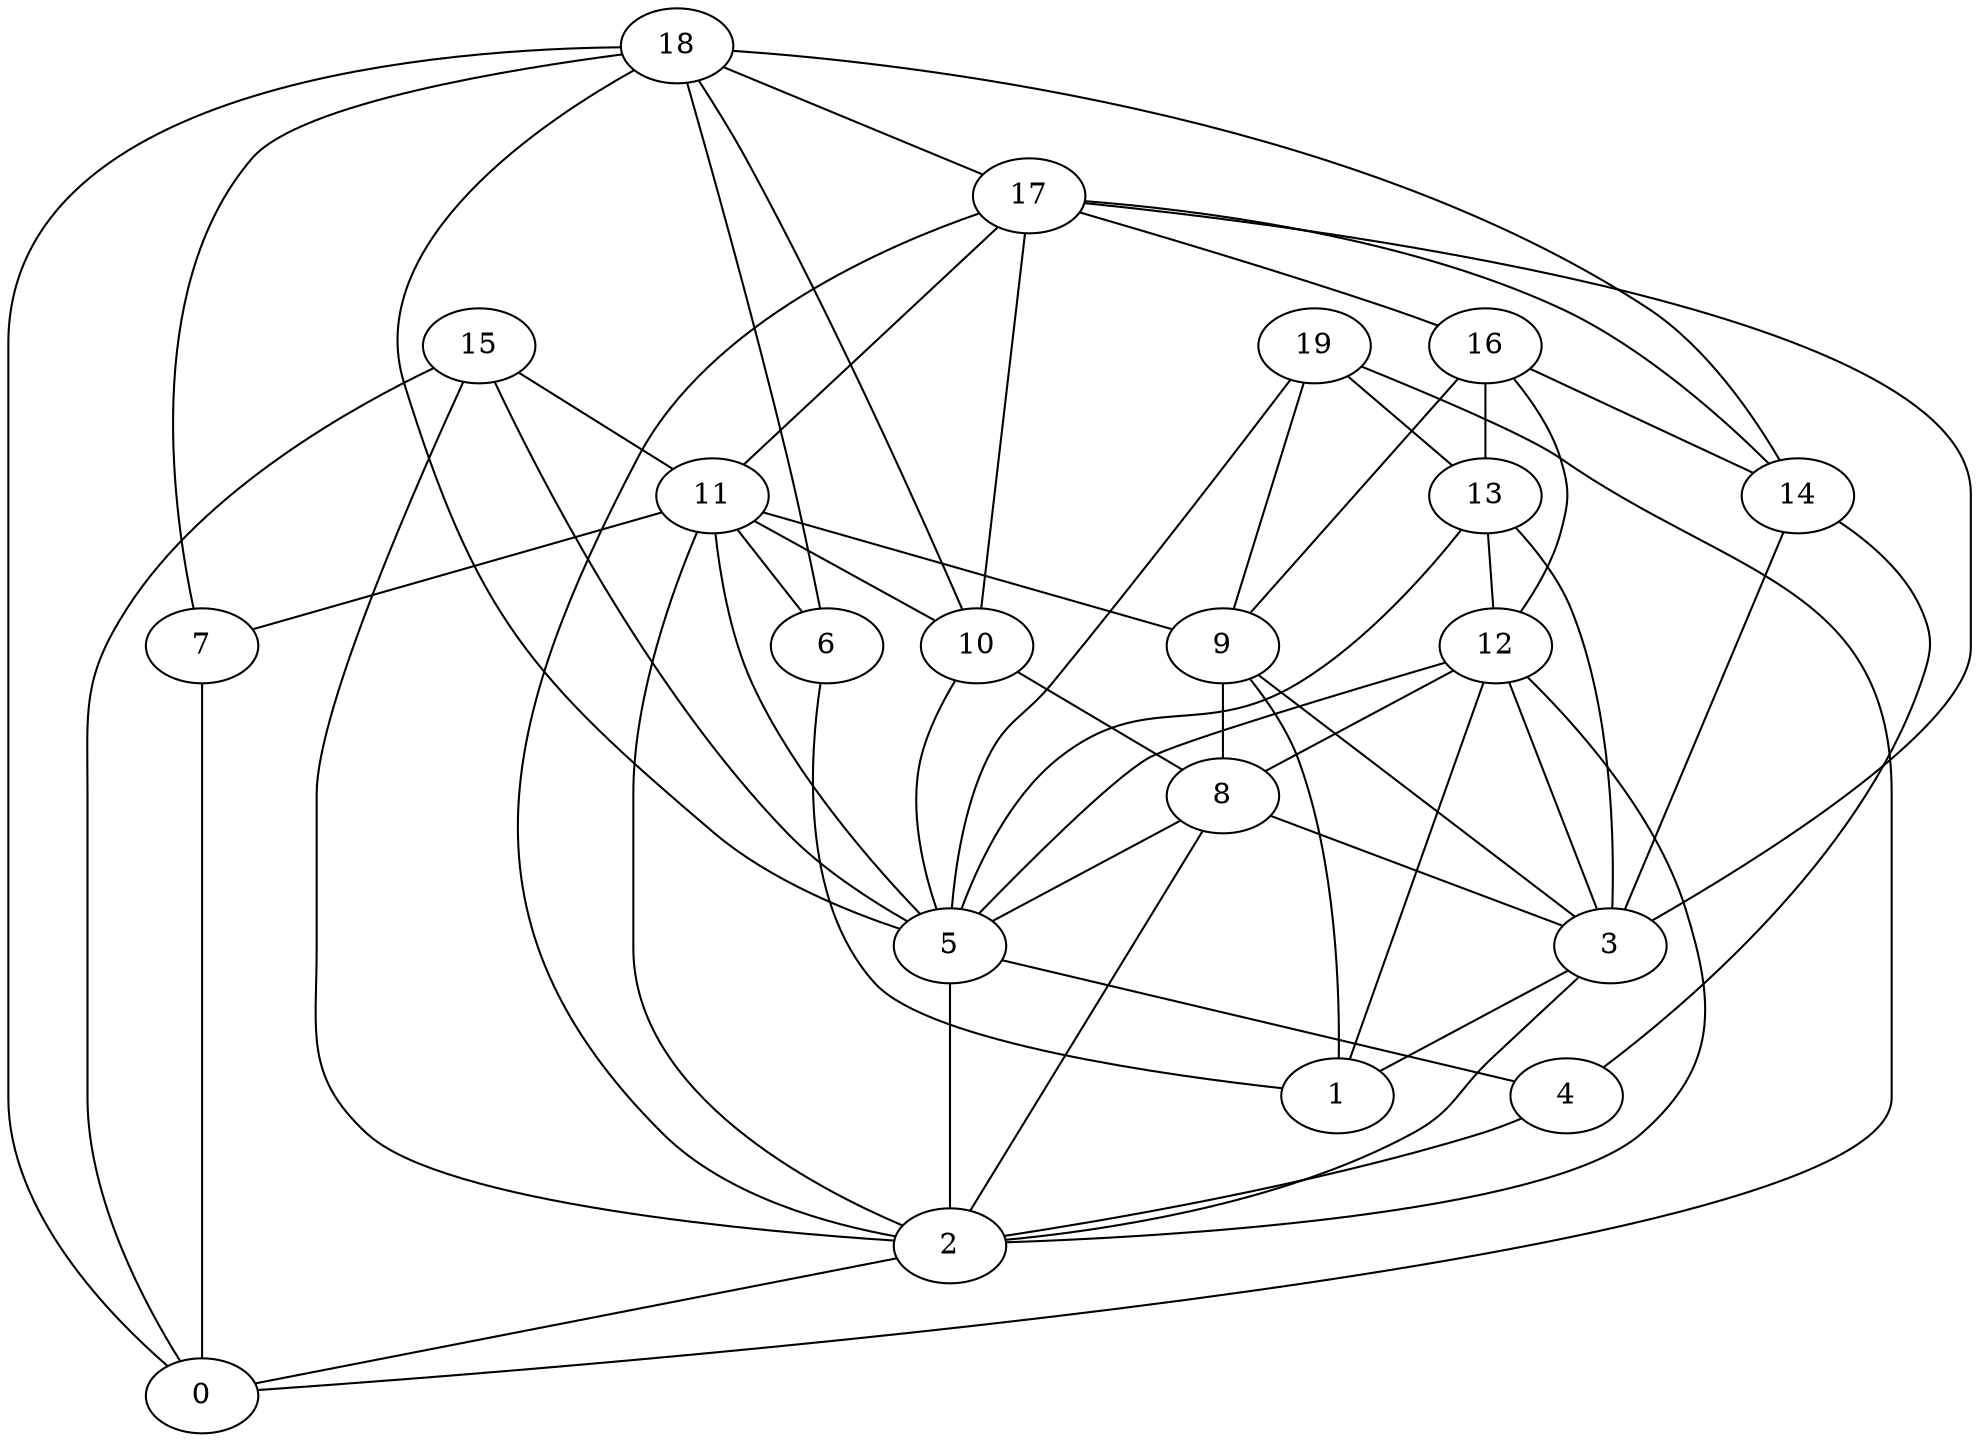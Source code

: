 digraph G {

subgraph G1 {
6 -> 1 [dir = none]
15 -> 5 [dir = none]
15 -> 11 [dir = none]
15 -> 0 [dir = none]
15 -> 2 [dir = none]
7 -> 0 [dir = none]
13 -> 12 [dir = none]
13 -> 3 [dir = none]
13 -> 5 [dir = none]
19 -> 9 [dir = none]
19 -> 0 [dir = none]
19 -> 13 [dir = none]
19 -> 5 [dir = none]
17 -> 14 [dir = none]
17 -> 3 [dir = none]
17 -> 16 [dir = none]
17 -> 11 [dir = none]
17 -> 10 [dir = none]
17 -> 2 [dir = none]
4 -> 2 [dir = none]
2 -> 0 [dir = none]
10 -> 5 [dir = none]
10 -> 8 [dir = none]
11 -> 6 [dir = none]
11 -> 7 [dir = none]
11 -> 10 [dir = none]
11 -> 2 [dir = none]
11 -> 5 [dir = none]
11 -> 9 [dir = none]
9 -> 8 [dir = none]
9 -> 1 [dir = none]
9 -> 3 [dir = none]
5 -> 2 [dir = none]
5 -> 4 [dir = none]
18 -> 0 [dir = none]
18 -> 17 [dir = none]
18 -> 6 [dir = none]
18 -> 14 [dir = none]
18 -> 10 [dir = none]
18 -> 5 [dir = none]
18 -> 7 [dir = none]
8 -> 2 [dir = none]
8 -> 5 [dir = none]
8 -> 3 [dir = none]
14 -> 4 [dir = none]
14 -> 3 [dir = none]
16 -> 12 [dir = none]
16 -> 9 [dir = none]
16 -> 13 [dir = none]
16 -> 14 [dir = none]
3 -> 2 [dir = none]
3 -> 1 [dir = none]
12 -> 2 [dir = none]
12 -> 1 [dir = none]
12 -> 3 [dir = none]
12 -> 5 [dir = none]
12 -> 8 [dir = none]
}

}
